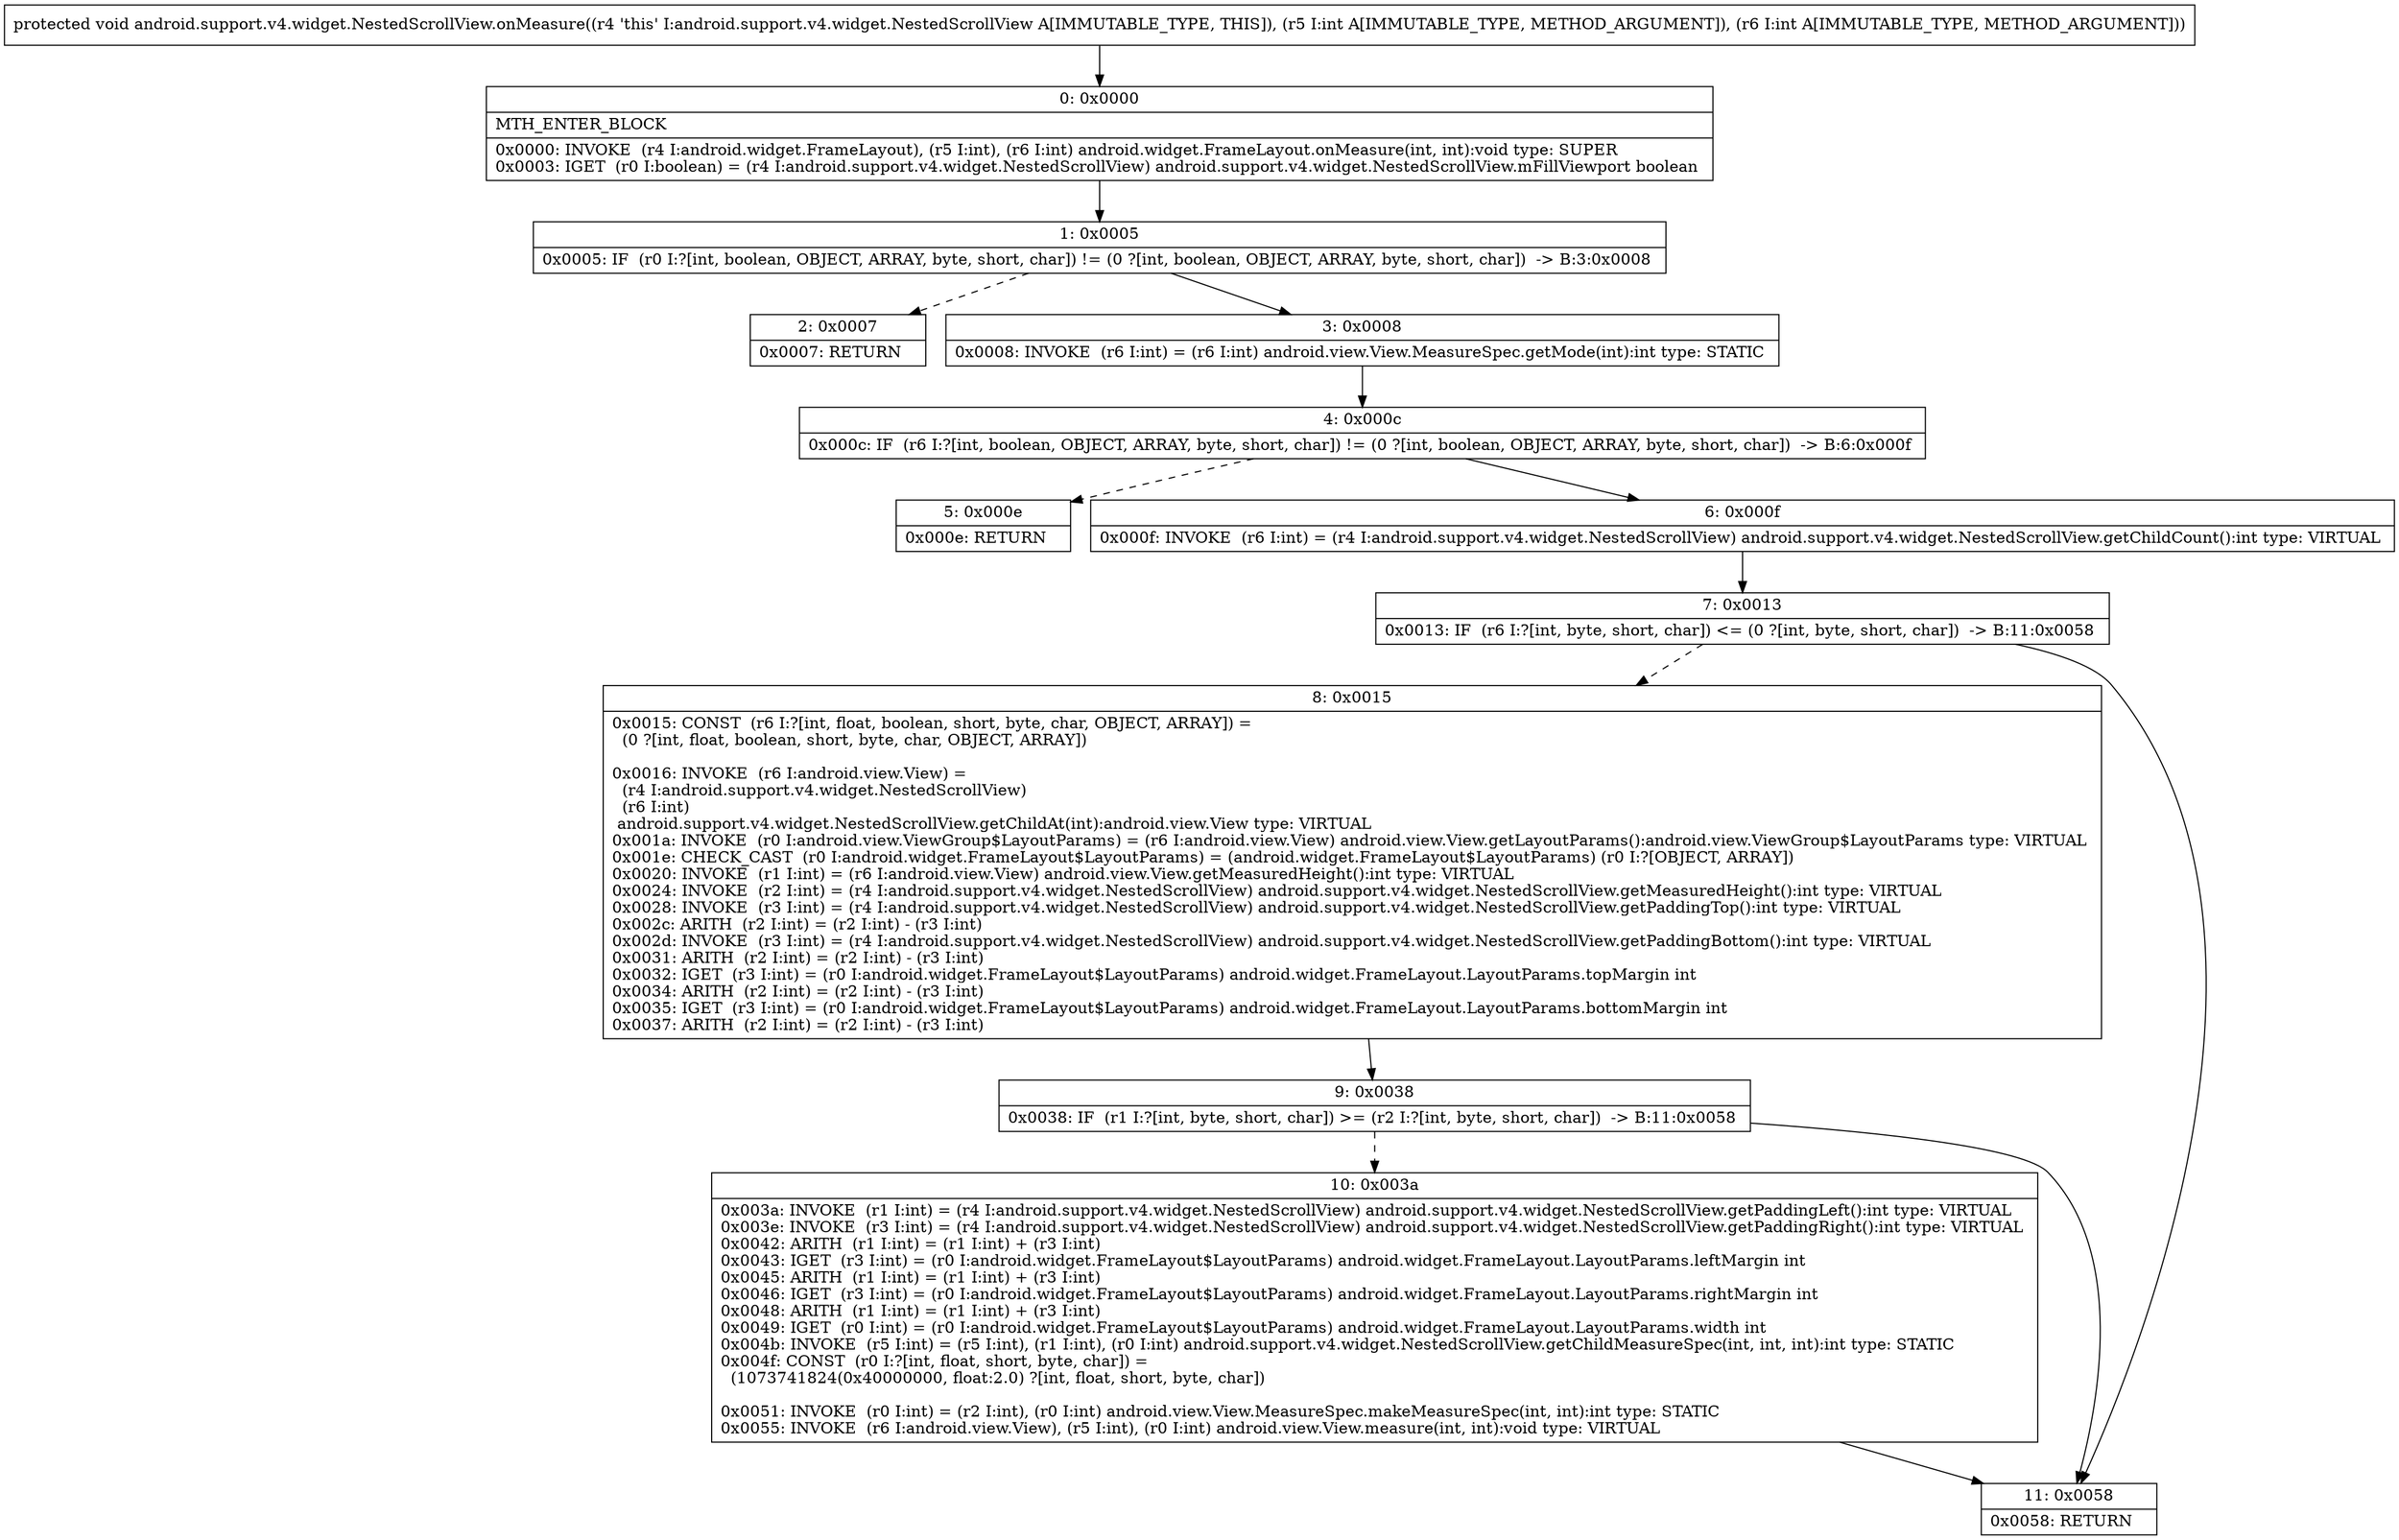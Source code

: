 digraph "CFG forandroid.support.v4.widget.NestedScrollView.onMeasure(II)V" {
Node_0 [shape=record,label="{0\:\ 0x0000|MTH_ENTER_BLOCK\l|0x0000: INVOKE  (r4 I:android.widget.FrameLayout), (r5 I:int), (r6 I:int) android.widget.FrameLayout.onMeasure(int, int):void type: SUPER \l0x0003: IGET  (r0 I:boolean) = (r4 I:android.support.v4.widget.NestedScrollView) android.support.v4.widget.NestedScrollView.mFillViewport boolean \l}"];
Node_1 [shape=record,label="{1\:\ 0x0005|0x0005: IF  (r0 I:?[int, boolean, OBJECT, ARRAY, byte, short, char]) != (0 ?[int, boolean, OBJECT, ARRAY, byte, short, char])  \-\> B:3:0x0008 \l}"];
Node_2 [shape=record,label="{2\:\ 0x0007|0x0007: RETURN   \l}"];
Node_3 [shape=record,label="{3\:\ 0x0008|0x0008: INVOKE  (r6 I:int) = (r6 I:int) android.view.View.MeasureSpec.getMode(int):int type: STATIC \l}"];
Node_4 [shape=record,label="{4\:\ 0x000c|0x000c: IF  (r6 I:?[int, boolean, OBJECT, ARRAY, byte, short, char]) != (0 ?[int, boolean, OBJECT, ARRAY, byte, short, char])  \-\> B:6:0x000f \l}"];
Node_5 [shape=record,label="{5\:\ 0x000e|0x000e: RETURN   \l}"];
Node_6 [shape=record,label="{6\:\ 0x000f|0x000f: INVOKE  (r6 I:int) = (r4 I:android.support.v4.widget.NestedScrollView) android.support.v4.widget.NestedScrollView.getChildCount():int type: VIRTUAL \l}"];
Node_7 [shape=record,label="{7\:\ 0x0013|0x0013: IF  (r6 I:?[int, byte, short, char]) \<= (0 ?[int, byte, short, char])  \-\> B:11:0x0058 \l}"];
Node_8 [shape=record,label="{8\:\ 0x0015|0x0015: CONST  (r6 I:?[int, float, boolean, short, byte, char, OBJECT, ARRAY]) = \l  (0 ?[int, float, boolean, short, byte, char, OBJECT, ARRAY])\l \l0x0016: INVOKE  (r6 I:android.view.View) = \l  (r4 I:android.support.v4.widget.NestedScrollView)\l  (r6 I:int)\l android.support.v4.widget.NestedScrollView.getChildAt(int):android.view.View type: VIRTUAL \l0x001a: INVOKE  (r0 I:android.view.ViewGroup$LayoutParams) = (r6 I:android.view.View) android.view.View.getLayoutParams():android.view.ViewGroup$LayoutParams type: VIRTUAL \l0x001e: CHECK_CAST  (r0 I:android.widget.FrameLayout$LayoutParams) = (android.widget.FrameLayout$LayoutParams) (r0 I:?[OBJECT, ARRAY]) \l0x0020: INVOKE  (r1 I:int) = (r6 I:android.view.View) android.view.View.getMeasuredHeight():int type: VIRTUAL \l0x0024: INVOKE  (r2 I:int) = (r4 I:android.support.v4.widget.NestedScrollView) android.support.v4.widget.NestedScrollView.getMeasuredHeight():int type: VIRTUAL \l0x0028: INVOKE  (r3 I:int) = (r4 I:android.support.v4.widget.NestedScrollView) android.support.v4.widget.NestedScrollView.getPaddingTop():int type: VIRTUAL \l0x002c: ARITH  (r2 I:int) = (r2 I:int) \- (r3 I:int) \l0x002d: INVOKE  (r3 I:int) = (r4 I:android.support.v4.widget.NestedScrollView) android.support.v4.widget.NestedScrollView.getPaddingBottom():int type: VIRTUAL \l0x0031: ARITH  (r2 I:int) = (r2 I:int) \- (r3 I:int) \l0x0032: IGET  (r3 I:int) = (r0 I:android.widget.FrameLayout$LayoutParams) android.widget.FrameLayout.LayoutParams.topMargin int \l0x0034: ARITH  (r2 I:int) = (r2 I:int) \- (r3 I:int) \l0x0035: IGET  (r3 I:int) = (r0 I:android.widget.FrameLayout$LayoutParams) android.widget.FrameLayout.LayoutParams.bottomMargin int \l0x0037: ARITH  (r2 I:int) = (r2 I:int) \- (r3 I:int) \l}"];
Node_9 [shape=record,label="{9\:\ 0x0038|0x0038: IF  (r1 I:?[int, byte, short, char]) \>= (r2 I:?[int, byte, short, char])  \-\> B:11:0x0058 \l}"];
Node_10 [shape=record,label="{10\:\ 0x003a|0x003a: INVOKE  (r1 I:int) = (r4 I:android.support.v4.widget.NestedScrollView) android.support.v4.widget.NestedScrollView.getPaddingLeft():int type: VIRTUAL \l0x003e: INVOKE  (r3 I:int) = (r4 I:android.support.v4.widget.NestedScrollView) android.support.v4.widget.NestedScrollView.getPaddingRight():int type: VIRTUAL \l0x0042: ARITH  (r1 I:int) = (r1 I:int) + (r3 I:int) \l0x0043: IGET  (r3 I:int) = (r0 I:android.widget.FrameLayout$LayoutParams) android.widget.FrameLayout.LayoutParams.leftMargin int \l0x0045: ARITH  (r1 I:int) = (r1 I:int) + (r3 I:int) \l0x0046: IGET  (r3 I:int) = (r0 I:android.widget.FrameLayout$LayoutParams) android.widget.FrameLayout.LayoutParams.rightMargin int \l0x0048: ARITH  (r1 I:int) = (r1 I:int) + (r3 I:int) \l0x0049: IGET  (r0 I:int) = (r0 I:android.widget.FrameLayout$LayoutParams) android.widget.FrameLayout.LayoutParams.width int \l0x004b: INVOKE  (r5 I:int) = (r5 I:int), (r1 I:int), (r0 I:int) android.support.v4.widget.NestedScrollView.getChildMeasureSpec(int, int, int):int type: STATIC \l0x004f: CONST  (r0 I:?[int, float, short, byte, char]) = \l  (1073741824(0x40000000, float:2.0) ?[int, float, short, byte, char])\l \l0x0051: INVOKE  (r0 I:int) = (r2 I:int), (r0 I:int) android.view.View.MeasureSpec.makeMeasureSpec(int, int):int type: STATIC \l0x0055: INVOKE  (r6 I:android.view.View), (r5 I:int), (r0 I:int) android.view.View.measure(int, int):void type: VIRTUAL \l}"];
Node_11 [shape=record,label="{11\:\ 0x0058|0x0058: RETURN   \l}"];
MethodNode[shape=record,label="{protected void android.support.v4.widget.NestedScrollView.onMeasure((r4 'this' I:android.support.v4.widget.NestedScrollView A[IMMUTABLE_TYPE, THIS]), (r5 I:int A[IMMUTABLE_TYPE, METHOD_ARGUMENT]), (r6 I:int A[IMMUTABLE_TYPE, METHOD_ARGUMENT])) }"];
MethodNode -> Node_0;
Node_0 -> Node_1;
Node_1 -> Node_2[style=dashed];
Node_1 -> Node_3;
Node_3 -> Node_4;
Node_4 -> Node_5[style=dashed];
Node_4 -> Node_6;
Node_6 -> Node_7;
Node_7 -> Node_8[style=dashed];
Node_7 -> Node_11;
Node_8 -> Node_9;
Node_9 -> Node_10[style=dashed];
Node_9 -> Node_11;
Node_10 -> Node_11;
}

